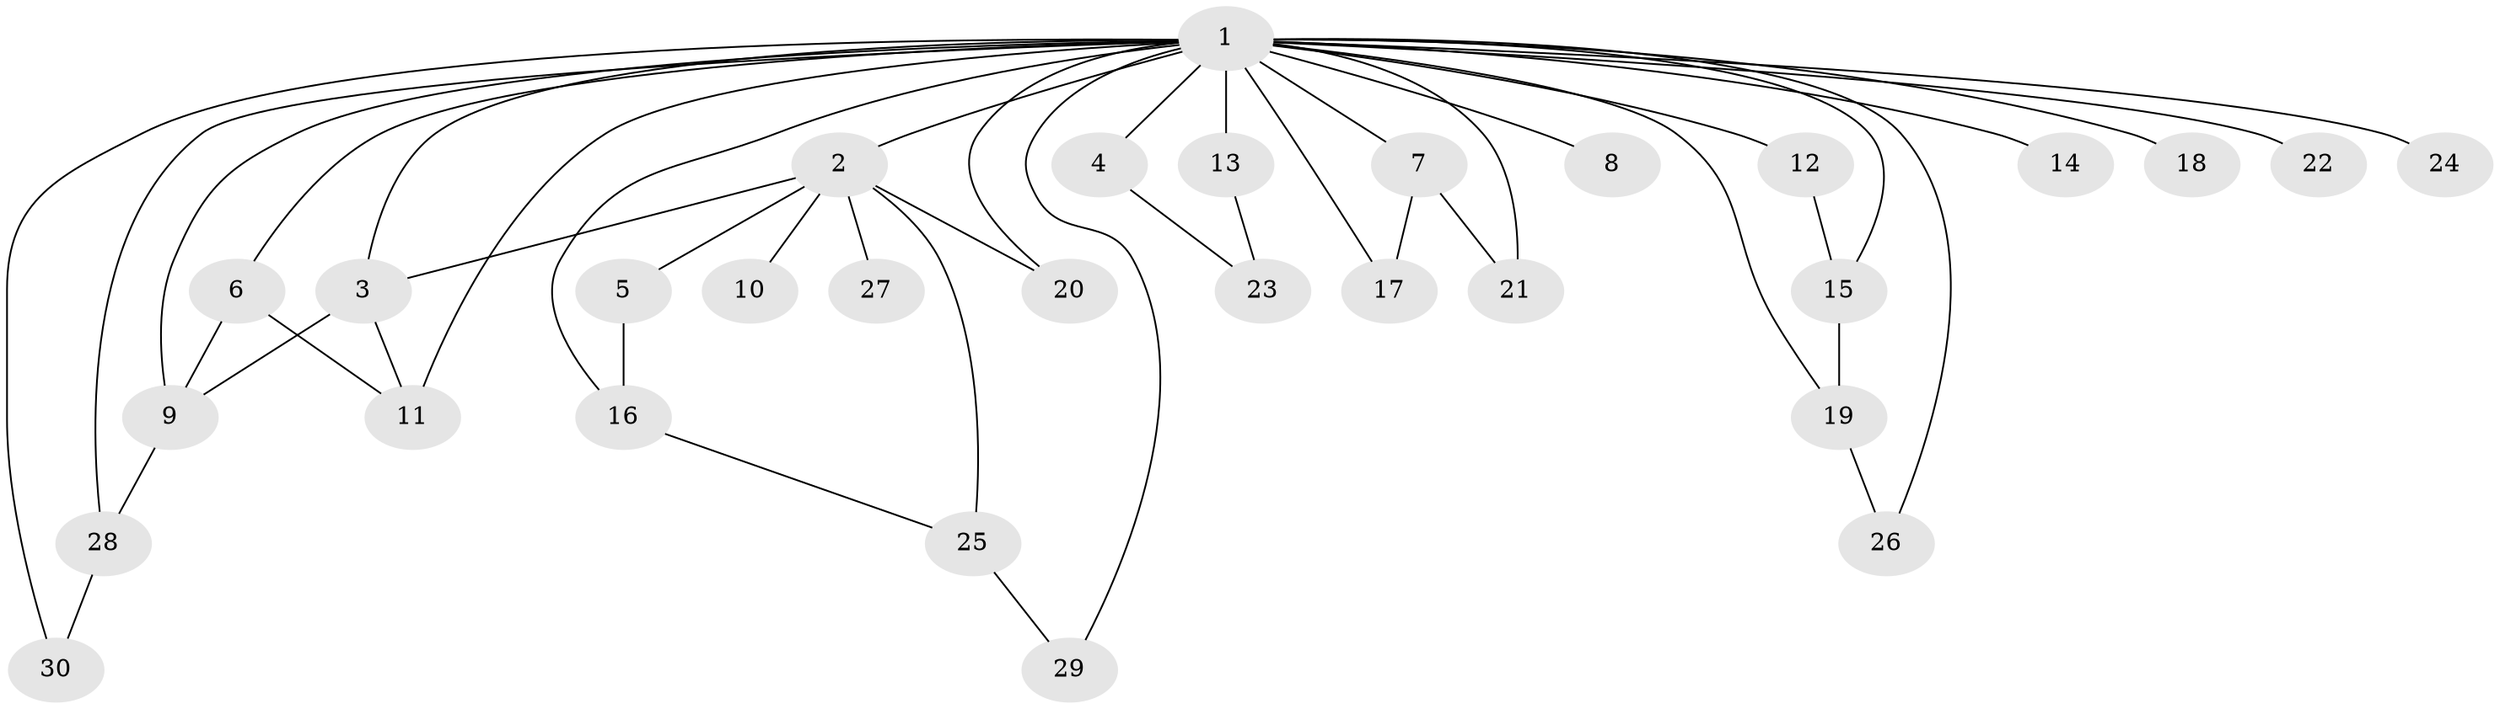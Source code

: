 // original degree distribution, {18: 0.016666666666666666, 12: 0.05, 19: 0.016666666666666666, 15: 0.03333333333333333, 14: 0.016666666666666666, 16: 0.016666666666666666, 26: 0.016666666666666666, 6: 0.016666666666666666, 2: 0.48333333333333334, 4: 0.11666666666666667, 3: 0.21666666666666667}
// Generated by graph-tools (version 1.1) at 2025/34/03/09/25 02:34:56]
// undirected, 30 vertices, 46 edges
graph export_dot {
graph [start="1"]
  node [color=gray90,style=filled];
  1;
  2;
  3;
  4;
  5;
  6;
  7;
  8;
  9;
  10;
  11;
  12;
  13;
  14;
  15;
  16;
  17;
  18;
  19;
  20;
  21;
  22;
  23;
  24;
  25;
  26;
  27;
  28;
  29;
  30;
  1 -- 2 [weight=16.0];
  1 -- 3 [weight=3.0];
  1 -- 4 [weight=2.0];
  1 -- 6 [weight=2.0];
  1 -- 7 [weight=8.0];
  1 -- 8 [weight=1.0];
  1 -- 9 [weight=2.0];
  1 -- 11 [weight=2.0];
  1 -- 12 [weight=2.0];
  1 -- 13 [weight=2.0];
  1 -- 14 [weight=2.0];
  1 -- 15 [weight=1.0];
  1 -- 16 [weight=1.0];
  1 -- 17 [weight=3.0];
  1 -- 18 [weight=1.0];
  1 -- 19 [weight=1.0];
  1 -- 20 [weight=2.0];
  1 -- 21 [weight=6.0];
  1 -- 22 [weight=2.0];
  1 -- 24 [weight=4.0];
  1 -- 26 [weight=1.0];
  1 -- 28 [weight=1.0];
  1 -- 29 [weight=1.0];
  1 -- 30 [weight=1.0];
  2 -- 3 [weight=1.0];
  2 -- 5 [weight=4.0];
  2 -- 10 [weight=1.0];
  2 -- 20 [weight=1.0];
  2 -- 25 [weight=1.0];
  2 -- 27 [weight=1.0];
  3 -- 9 [weight=1.0];
  3 -- 11 [weight=1.0];
  4 -- 23 [weight=1.0];
  5 -- 16 [weight=1.0];
  6 -- 9 [weight=1.0];
  6 -- 11 [weight=1.0];
  7 -- 17 [weight=1.0];
  7 -- 21 [weight=2.0];
  9 -- 28 [weight=1.0];
  12 -- 15 [weight=1.0];
  13 -- 23 [weight=1.0];
  15 -- 19 [weight=1.0];
  16 -- 25 [weight=1.0];
  19 -- 26 [weight=1.0];
  25 -- 29 [weight=1.0];
  28 -- 30 [weight=1.0];
}
